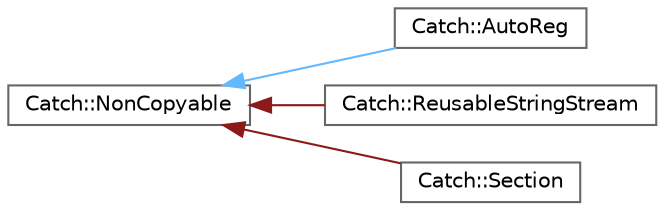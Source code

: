 digraph "Graphical Class Hierarchy"
{
 // LATEX_PDF_SIZE
  bgcolor="transparent";
  edge [fontname=Helvetica,fontsize=10,labelfontname=Helvetica,labelfontsize=10];
  node [fontname=Helvetica,fontsize=10,shape=box,height=0.2,width=0.4];
  rankdir="LR";
  Node0 [id="Node000000",label="Catch::NonCopyable",height=0.2,width=0.4,color="grey40", fillcolor="white", style="filled",URL="$class_catch_1_1_non_copyable.html",tooltip=" "];
  Node0 -> Node1 [id="edge184_Node000000_Node000001",dir="back",color="steelblue1",style="solid",tooltip=" "];
  Node1 [id="Node000001",label="Catch::AutoReg",height=0.2,width=0.4,color="grey40", fillcolor="white", style="filled",URL="$struct_catch_1_1_auto_reg.html",tooltip=" "];
  Node0 -> Node2 [id="edge185_Node000000_Node000002",dir="back",color="firebrick4",style="solid",tooltip=" "];
  Node2 [id="Node000002",label="Catch::ReusableStringStream",height=0.2,width=0.4,color="grey40", fillcolor="white", style="filled",URL="$class_catch_1_1_reusable_string_stream.html",tooltip=" "];
  Node0 -> Node3 [id="edge186_Node000000_Node000003",dir="back",color="firebrick4",style="solid",tooltip=" "];
  Node3 [id="Node000003",label="Catch::Section",height=0.2,width=0.4,color="grey40", fillcolor="white", style="filled",URL="$class_catch_1_1_section.html",tooltip=" "];
}
